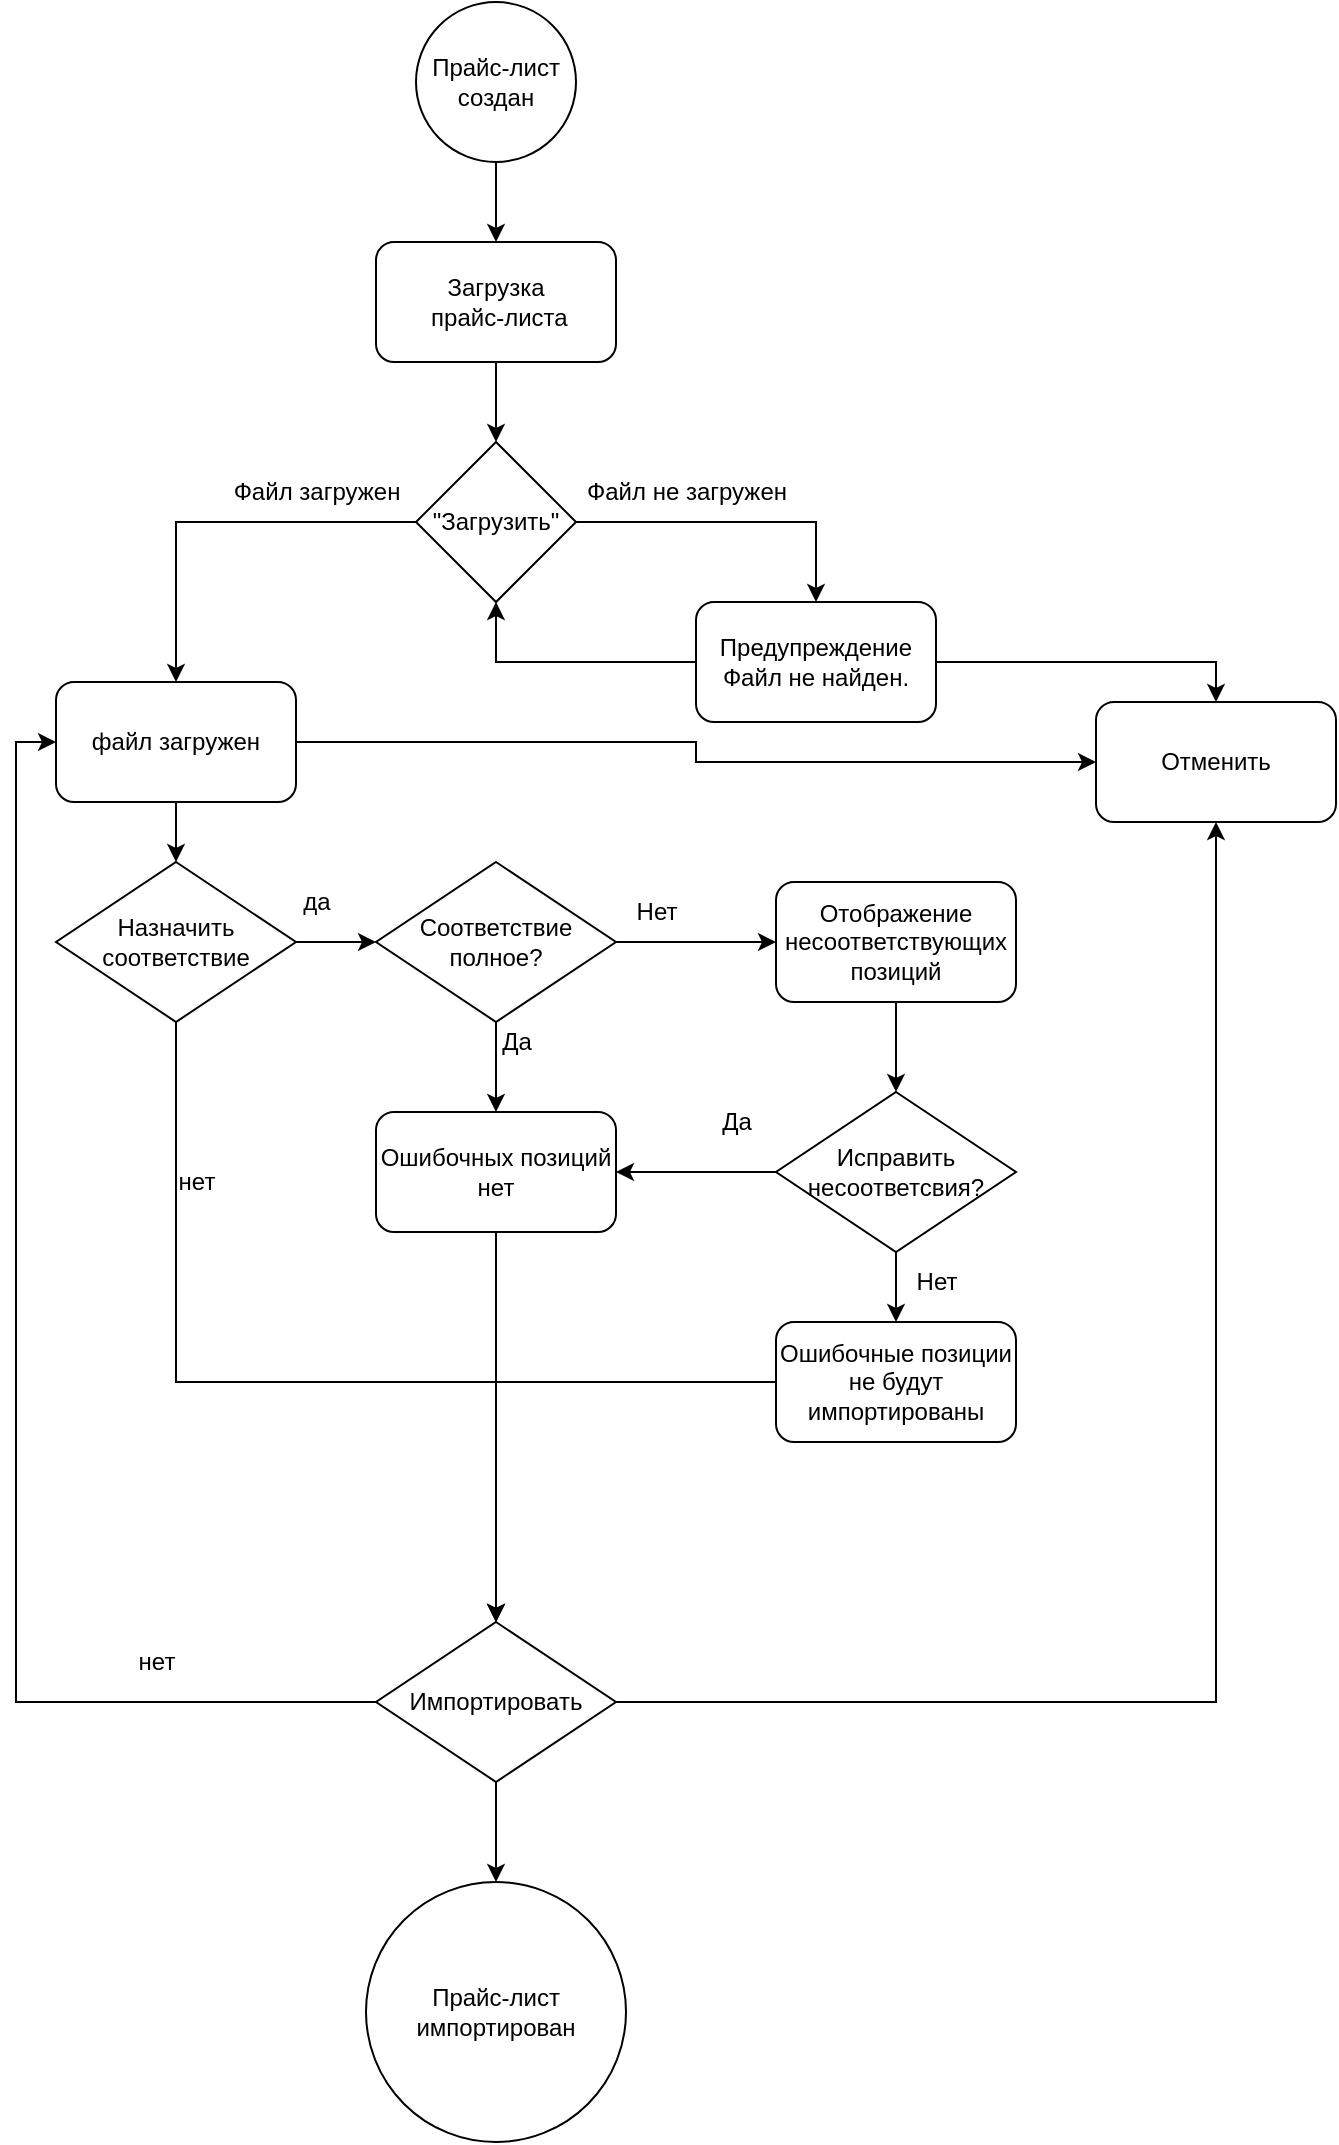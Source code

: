 <mxfile version="20.5.1" type="github">
  <diagram id="zUOd78d8kLE70ywTMAmB" name="Страница 1">
    <mxGraphModel dx="1422" dy="762" grid="1" gridSize="10" guides="1" tooltips="1" connect="1" arrows="1" fold="1" page="1" pageScale="1" pageWidth="827" pageHeight="1169" math="0" shadow="0">
      <root>
        <mxCell id="0" />
        <mxCell id="1" parent="0" />
        <mxCell id="Dt5027v7Hb0-dLlWJPYE-3" value="" style="edgeStyle=orthogonalEdgeStyle;rounded=0;orthogonalLoop=1;jettySize=auto;html=1;" parent="1" source="Dt5027v7Hb0-dLlWJPYE-1" edge="1">
          <mxGeometry relative="1" as="geometry">
            <mxPoint x="400" y="160" as="targetPoint" />
          </mxGeometry>
        </mxCell>
        <mxCell id="Dt5027v7Hb0-dLlWJPYE-1" value="Прайс-лист создан" style="ellipse;whiteSpace=wrap;html=1;aspect=fixed;" parent="1" vertex="1">
          <mxGeometry x="360" y="40" width="80" height="80" as="geometry" />
        </mxCell>
        <mxCell id="Dt5027v7Hb0-dLlWJPYE-8" value="" style="edgeStyle=orthogonalEdgeStyle;rounded=0;orthogonalLoop=1;jettySize=auto;html=1;entryX=0.5;entryY=0;entryDx=0;entryDy=0;" parent="1" source="Dt5027v7Hb0-dLlWJPYE-4" target="Dt5027v7Hb0-dLlWJPYE-13" edge="1">
          <mxGeometry relative="1" as="geometry">
            <mxPoint x="400" y="250" as="targetPoint" />
          </mxGeometry>
        </mxCell>
        <mxCell id="Dt5027v7Hb0-dLlWJPYE-4" value="Загрузка&lt;br&gt;&amp;nbsp;прайс-листа" style="rounded=1;whiteSpace=wrap;html=1;" parent="1" vertex="1">
          <mxGeometry x="340" y="160" width="120" height="60" as="geometry" />
        </mxCell>
        <mxCell id="Dt5027v7Hb0-dLlWJPYE-21" style="edgeStyle=orthogonalEdgeStyle;rounded=0;orthogonalLoop=1;jettySize=auto;html=1;entryX=0.5;entryY=0;entryDx=0;entryDy=0;" parent="1" source="Dt5027v7Hb0-dLlWJPYE-13" target="Dt5027v7Hb0-dLlWJPYE-24" edge="1">
          <mxGeometry relative="1" as="geometry">
            <mxPoint x="240" y="320" as="targetPoint" />
            <Array as="points">
              <mxPoint x="240" y="300" />
            </Array>
          </mxGeometry>
        </mxCell>
        <mxCell id="Dt5027v7Hb0-dLlWJPYE-29" style="edgeStyle=orthogonalEdgeStyle;rounded=0;orthogonalLoop=1;jettySize=auto;html=1;exitX=1;exitY=0.5;exitDx=0;exitDy=0;entryX=0.5;entryY=0;entryDx=0;entryDy=0;" parent="1" source="Dt5027v7Hb0-dLlWJPYE-13" target="Dt5027v7Hb0-dLlWJPYE-31" edge="1">
          <mxGeometry relative="1" as="geometry">
            <mxPoint x="580" y="320" as="targetPoint" />
            <Array as="points">
              <mxPoint x="560" y="300" />
            </Array>
          </mxGeometry>
        </mxCell>
        <mxCell id="Dt5027v7Hb0-dLlWJPYE-13" value="&quot;Загрузить&quot;" style="rhombus;whiteSpace=wrap;html=1;" parent="1" vertex="1">
          <mxGeometry x="360" y="260" width="80" height="80" as="geometry" />
        </mxCell>
        <mxCell id="Dt5027v7Hb0-dLlWJPYE-18" style="edgeStyle=orthogonalEdgeStyle;rounded=0;orthogonalLoop=1;jettySize=auto;html=1;exitX=0.5;exitY=1;exitDx=0;exitDy=0;" parent="1" source="Dt5027v7Hb0-dLlWJPYE-4" target="Dt5027v7Hb0-dLlWJPYE-4" edge="1">
          <mxGeometry relative="1" as="geometry" />
        </mxCell>
        <mxCell id="Dt5027v7Hb0-dLlWJPYE-125" style="edgeStyle=orthogonalEdgeStyle;rounded=0;orthogonalLoop=1;jettySize=auto;html=1;entryX=0.5;entryY=0;entryDx=0;entryDy=0;" parent="1" source="Dt5027v7Hb0-dLlWJPYE-24" target="Dt5027v7Hb0-dLlWJPYE-124" edge="1">
          <mxGeometry relative="1" as="geometry" />
        </mxCell>
        <mxCell id="_N4PPs36ka0NPpfc9j9_-9" style="edgeStyle=orthogonalEdgeStyle;rounded=0;orthogonalLoop=1;jettySize=auto;html=1;entryX=0;entryY=0.5;entryDx=0;entryDy=0;" edge="1" parent="1" source="Dt5027v7Hb0-dLlWJPYE-24" target="_N4PPs36ka0NPpfc9j9_-8">
          <mxGeometry relative="1" as="geometry" />
        </mxCell>
        <mxCell id="Dt5027v7Hb0-dLlWJPYE-24" value="файл загружен" style="rounded=1;whiteSpace=wrap;html=1;" parent="1" vertex="1">
          <mxGeometry x="180" y="380" width="120" height="60" as="geometry" />
        </mxCell>
        <mxCell id="Dt5027v7Hb0-dLlWJPYE-25" value="Файл загружен" style="text;html=1;align=center;verticalAlign=middle;resizable=0;points=[];autosize=1;strokeColor=none;fillColor=none;" parent="1" vertex="1">
          <mxGeometry x="255" y="270" width="110" height="30" as="geometry" />
        </mxCell>
        <mxCell id="Dt5027v7Hb0-dLlWJPYE-30" value="Файл&amp;nbsp;не загружен" style="text;html=1;align=center;verticalAlign=middle;resizable=0;points=[];autosize=1;strokeColor=none;fillColor=none;" parent="1" vertex="1">
          <mxGeometry x="435" y="270" width="120" height="30" as="geometry" />
        </mxCell>
        <mxCell id="Dt5027v7Hb0-dLlWJPYE-32" style="edgeStyle=orthogonalEdgeStyle;rounded=0;orthogonalLoop=1;jettySize=auto;html=1;exitX=0;exitY=0.5;exitDx=0;exitDy=0;entryX=0.5;entryY=1;entryDx=0;entryDy=0;" parent="1" source="Dt5027v7Hb0-dLlWJPYE-31" target="Dt5027v7Hb0-dLlWJPYE-13" edge="1">
          <mxGeometry relative="1" as="geometry" />
        </mxCell>
        <mxCell id="_N4PPs36ka0NPpfc9j9_-10" style="edgeStyle=orthogonalEdgeStyle;rounded=0;orthogonalLoop=1;jettySize=auto;html=1;entryX=0.5;entryY=0;entryDx=0;entryDy=0;" edge="1" parent="1" source="Dt5027v7Hb0-dLlWJPYE-31" target="_N4PPs36ka0NPpfc9j9_-8">
          <mxGeometry relative="1" as="geometry" />
        </mxCell>
        <mxCell id="Dt5027v7Hb0-dLlWJPYE-31" value="Предупреждение Файл не найден." style="rounded=1;whiteSpace=wrap;html=1;" parent="1" vertex="1">
          <mxGeometry x="500" y="340" width="120" height="60" as="geometry" />
        </mxCell>
        <mxCell id="Dt5027v7Hb0-dLlWJPYE-139" style="edgeStyle=orthogonalEdgeStyle;rounded=0;orthogonalLoop=1;jettySize=auto;html=1;entryX=0.5;entryY=0;entryDx=0;entryDy=0;" parent="1" source="Dt5027v7Hb0-dLlWJPYE-37" target="Dt5027v7Hb0-dLlWJPYE-39" edge="1">
          <mxGeometry relative="1" as="geometry" />
        </mxCell>
        <mxCell id="_N4PPs36ka0NPpfc9j9_-4" style="edgeStyle=orthogonalEdgeStyle;rounded=0;orthogonalLoop=1;jettySize=auto;html=1;exitX=0;exitY=0.5;exitDx=0;exitDy=0;entryX=0;entryY=0.5;entryDx=0;entryDy=0;" edge="1" parent="1" source="Dt5027v7Hb0-dLlWJPYE-37" target="Dt5027v7Hb0-dLlWJPYE-24">
          <mxGeometry relative="1" as="geometry" />
        </mxCell>
        <mxCell id="_N4PPs36ka0NPpfc9j9_-11" style="edgeStyle=orthogonalEdgeStyle;rounded=0;orthogonalLoop=1;jettySize=auto;html=1;entryX=0.5;entryY=1;entryDx=0;entryDy=0;" edge="1" parent="1" source="Dt5027v7Hb0-dLlWJPYE-37" target="_N4PPs36ka0NPpfc9j9_-8">
          <mxGeometry relative="1" as="geometry" />
        </mxCell>
        <mxCell id="Dt5027v7Hb0-dLlWJPYE-37" value="Импортировать" style="rhombus;whiteSpace=wrap;html=1;" parent="1" vertex="1">
          <mxGeometry x="340" y="850" width="120" height="80" as="geometry" />
        </mxCell>
        <mxCell id="Dt5027v7Hb0-dLlWJPYE-39" value="&lt;div&gt;&lt;span style=&quot;font-weight: 400;&quot;&gt;Прайс-лист импортирован&lt;/span&gt;&lt;/div&gt;" style="ellipse;whiteSpace=wrap;html=1;aspect=fixed;" parent="1" vertex="1">
          <mxGeometry x="335" y="980" width="130" height="130" as="geometry" />
        </mxCell>
        <mxCell id="Dt5027v7Hb0-dLlWJPYE-134" style="edgeStyle=orthogonalEdgeStyle;rounded=0;orthogonalLoop=1;jettySize=auto;html=1;entryX=0.5;entryY=0;entryDx=0;entryDy=0;" parent="1" source="Dt5027v7Hb0-dLlWJPYE-92" target="Dt5027v7Hb0-dLlWJPYE-128" edge="1">
          <mxGeometry relative="1" as="geometry" />
        </mxCell>
        <mxCell id="Dt5027v7Hb0-dLlWJPYE-144" style="edgeStyle=orthogonalEdgeStyle;rounded=0;orthogonalLoop=1;jettySize=auto;html=1;entryX=0;entryY=0.5;entryDx=0;entryDy=0;" parent="1" source="Dt5027v7Hb0-dLlWJPYE-92" target="Dt5027v7Hb0-dLlWJPYE-143" edge="1">
          <mxGeometry relative="1" as="geometry" />
        </mxCell>
        <mxCell id="Dt5027v7Hb0-dLlWJPYE-92" value="Соответствие полное?" style="rhombus;whiteSpace=wrap;html=1;" parent="1" vertex="1">
          <mxGeometry x="340" y="470" width="120" height="80" as="geometry" />
        </mxCell>
        <mxCell id="Dt5027v7Hb0-dLlWJPYE-131" style="edgeStyle=orthogonalEdgeStyle;rounded=0;orthogonalLoop=1;jettySize=auto;html=1;entryX=0;entryY=0.5;entryDx=0;entryDy=0;" parent="1" source="Dt5027v7Hb0-dLlWJPYE-124" target="Dt5027v7Hb0-dLlWJPYE-92" edge="1">
          <mxGeometry relative="1" as="geometry" />
        </mxCell>
        <mxCell id="_N4PPs36ka0NPpfc9j9_-1" style="edgeStyle=orthogonalEdgeStyle;rounded=0;orthogonalLoop=1;jettySize=auto;html=1;entryX=0.5;entryY=0;entryDx=0;entryDy=0;" edge="1" parent="1" source="Dt5027v7Hb0-dLlWJPYE-124" target="Dt5027v7Hb0-dLlWJPYE-37">
          <mxGeometry relative="1" as="geometry">
            <Array as="points">
              <mxPoint x="240" y="730" />
              <mxPoint x="400" y="730" />
            </Array>
          </mxGeometry>
        </mxCell>
        <mxCell id="Dt5027v7Hb0-dLlWJPYE-124" value="Назначить соответствие" style="rhombus;whiteSpace=wrap;html=1;" parent="1" vertex="1">
          <mxGeometry x="180" y="470" width="120" height="80" as="geometry" />
        </mxCell>
        <mxCell id="Dt5027v7Hb0-dLlWJPYE-135" style="edgeStyle=orthogonalEdgeStyle;rounded=0;orthogonalLoop=1;jettySize=auto;html=1;entryX=0.5;entryY=0;entryDx=0;entryDy=0;" parent="1" source="Dt5027v7Hb0-dLlWJPYE-128" target="Dt5027v7Hb0-dLlWJPYE-37" edge="1">
          <mxGeometry relative="1" as="geometry" />
        </mxCell>
        <mxCell id="Dt5027v7Hb0-dLlWJPYE-128" value="Ошибочных позиций нет" style="rounded=1;whiteSpace=wrap;html=1;" parent="1" vertex="1">
          <mxGeometry x="340" y="595" width="120" height="60" as="geometry" />
        </mxCell>
        <mxCell id="Dt5027v7Hb0-dLlWJPYE-140" value="Да" style="text;html=1;align=center;verticalAlign=middle;resizable=0;points=[];autosize=1;strokeColor=none;fillColor=none;" parent="1" vertex="1">
          <mxGeometry x="390" y="545" width="40" height="30" as="geometry" />
        </mxCell>
        <mxCell id="Dt5027v7Hb0-dLlWJPYE-146" style="edgeStyle=orthogonalEdgeStyle;rounded=0;orthogonalLoop=1;jettySize=auto;html=1;" parent="1" source="Dt5027v7Hb0-dLlWJPYE-143" target="Dt5027v7Hb0-dLlWJPYE-145" edge="1">
          <mxGeometry relative="1" as="geometry" />
        </mxCell>
        <mxCell id="Dt5027v7Hb0-dLlWJPYE-143" value="Отображение несоответствующих позиций" style="rounded=1;whiteSpace=wrap;html=1;" parent="1" vertex="1">
          <mxGeometry x="540" y="480" width="120" height="60" as="geometry" />
        </mxCell>
        <mxCell id="Dt5027v7Hb0-dLlWJPYE-149" style="edgeStyle=orthogonalEdgeStyle;rounded=0;orthogonalLoop=1;jettySize=auto;html=1;entryX=1;entryY=0.5;entryDx=0;entryDy=0;" parent="1" source="Dt5027v7Hb0-dLlWJPYE-145" target="Dt5027v7Hb0-dLlWJPYE-128" edge="1">
          <mxGeometry relative="1" as="geometry" />
        </mxCell>
        <mxCell id="Dt5027v7Hb0-dLlWJPYE-153" style="edgeStyle=orthogonalEdgeStyle;rounded=0;orthogonalLoop=1;jettySize=auto;html=1;entryX=0.5;entryY=0;entryDx=0;entryDy=0;" parent="1" source="Dt5027v7Hb0-dLlWJPYE-145" target="Dt5027v7Hb0-dLlWJPYE-152" edge="1">
          <mxGeometry relative="1" as="geometry" />
        </mxCell>
        <mxCell id="Dt5027v7Hb0-dLlWJPYE-145" value="Исправить несоответсвия?" style="rhombus;whiteSpace=wrap;html=1;" parent="1" vertex="1">
          <mxGeometry x="540" y="585" width="120" height="80" as="geometry" />
        </mxCell>
        <mxCell id="Dt5027v7Hb0-dLlWJPYE-150" value="Да" style="text;html=1;align=center;verticalAlign=middle;resizable=0;points=[];autosize=1;strokeColor=none;fillColor=none;" parent="1" vertex="1">
          <mxGeometry x="500" y="585" width="40" height="30" as="geometry" />
        </mxCell>
        <mxCell id="Dt5027v7Hb0-dLlWJPYE-151" value="Нет" style="text;html=1;align=center;verticalAlign=middle;resizable=0;points=[];autosize=1;strokeColor=none;fillColor=none;" parent="1" vertex="1">
          <mxGeometry x="460" y="480" width="40" height="30" as="geometry" />
        </mxCell>
        <mxCell id="Dt5027v7Hb0-dLlWJPYE-154" style="edgeStyle=orthogonalEdgeStyle;rounded=0;orthogonalLoop=1;jettySize=auto;html=1;entryX=0.5;entryY=0;entryDx=0;entryDy=0;" parent="1" source="Dt5027v7Hb0-dLlWJPYE-152" target="Dt5027v7Hb0-dLlWJPYE-37" edge="1">
          <mxGeometry relative="1" as="geometry">
            <mxPoint x="400" y="840" as="targetPoint" />
          </mxGeometry>
        </mxCell>
        <mxCell id="Dt5027v7Hb0-dLlWJPYE-152" value="Ошибочные позиции не будут импортированы" style="rounded=1;whiteSpace=wrap;html=1;" parent="1" vertex="1">
          <mxGeometry x="540" y="700" width="120" height="60" as="geometry" />
        </mxCell>
        <mxCell id="Dt5027v7Hb0-dLlWJPYE-155" value="Нет" style="text;html=1;align=center;verticalAlign=middle;resizable=0;points=[];autosize=1;strokeColor=none;fillColor=none;" parent="1" vertex="1">
          <mxGeometry x="600" y="665" width="40" height="30" as="geometry" />
        </mxCell>
        <mxCell id="_N4PPs36ka0NPpfc9j9_-2" value="нет" style="text;html=1;align=center;verticalAlign=middle;resizable=0;points=[];autosize=1;strokeColor=none;fillColor=none;" vertex="1" parent="1">
          <mxGeometry x="230" y="615" width="40" height="30" as="geometry" />
        </mxCell>
        <mxCell id="_N4PPs36ka0NPpfc9j9_-3" value="да" style="text;html=1;align=center;verticalAlign=middle;resizable=0;points=[];autosize=1;strokeColor=none;fillColor=none;" vertex="1" parent="1">
          <mxGeometry x="290" y="475" width="40" height="30" as="geometry" />
        </mxCell>
        <mxCell id="_N4PPs36ka0NPpfc9j9_-5" value="нет" style="text;html=1;align=center;verticalAlign=middle;resizable=0;points=[];autosize=1;strokeColor=none;fillColor=none;" vertex="1" parent="1">
          <mxGeometry x="210" y="855" width="40" height="30" as="geometry" />
        </mxCell>
        <mxCell id="_N4PPs36ka0NPpfc9j9_-8" value="Отменить" style="rounded=1;whiteSpace=wrap;html=1;" vertex="1" parent="1">
          <mxGeometry x="700" y="390" width="120" height="60" as="geometry" />
        </mxCell>
      </root>
    </mxGraphModel>
  </diagram>
</mxfile>
